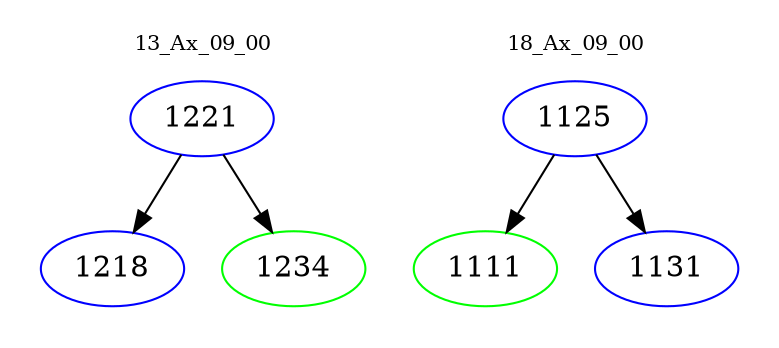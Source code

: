 digraph{
subgraph cluster_0 {
color = white
label = "13_Ax_09_00";
fontsize=10;
T0_1221 [label="1221", color="blue"]
T0_1221 -> T0_1218 [color="black"]
T0_1218 [label="1218", color="blue"]
T0_1221 -> T0_1234 [color="black"]
T0_1234 [label="1234", color="green"]
}
subgraph cluster_1 {
color = white
label = "18_Ax_09_00";
fontsize=10;
T1_1125 [label="1125", color="blue"]
T1_1125 -> T1_1111 [color="black"]
T1_1111 [label="1111", color="green"]
T1_1125 -> T1_1131 [color="black"]
T1_1131 [label="1131", color="blue"]
}
}
